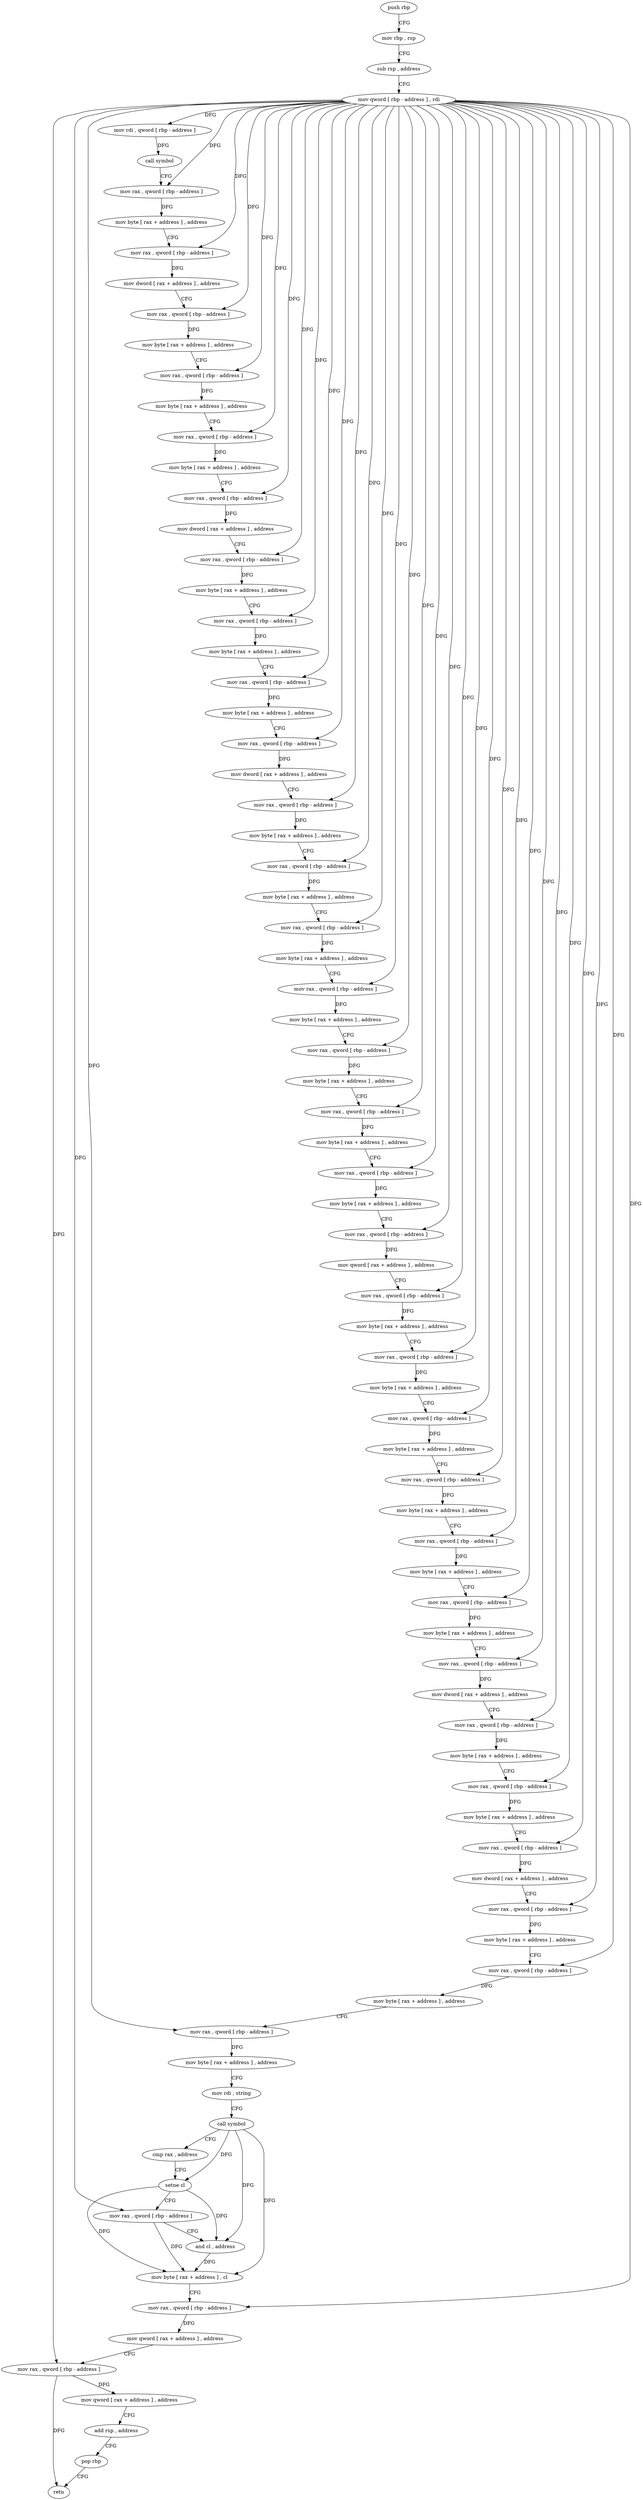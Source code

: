 digraph "func" {
"4208368" [label = "push rbp" ]
"4208369" [label = "mov rbp , rsp" ]
"4208372" [label = "sub rsp , address" ]
"4208376" [label = "mov qword [ rbp - address ] , rdi" ]
"4208380" [label = "mov rdi , qword [ rbp - address ]" ]
"4208384" [label = "call symbol" ]
"4208389" [label = "mov rax , qword [ rbp - address ]" ]
"4208393" [label = "mov byte [ rax + address ] , address" ]
"4208397" [label = "mov rax , qword [ rbp - address ]" ]
"4208401" [label = "mov dword [ rax + address ] , address" ]
"4208408" [label = "mov rax , qword [ rbp - address ]" ]
"4208412" [label = "mov byte [ rax + address ] , address" ]
"4208416" [label = "mov rax , qword [ rbp - address ]" ]
"4208420" [label = "mov byte [ rax + address ] , address" ]
"4208424" [label = "mov rax , qword [ rbp - address ]" ]
"4208428" [label = "mov byte [ rax + address ] , address" ]
"4208432" [label = "mov rax , qword [ rbp - address ]" ]
"4208436" [label = "mov dword [ rax + address ] , address" ]
"4208443" [label = "mov rax , qword [ rbp - address ]" ]
"4208447" [label = "mov byte [ rax + address ] , address" ]
"4208451" [label = "mov rax , qword [ rbp - address ]" ]
"4208455" [label = "mov byte [ rax + address ] , address" ]
"4208459" [label = "mov rax , qword [ rbp - address ]" ]
"4208463" [label = "mov byte [ rax + address ] , address" ]
"4208467" [label = "mov rax , qword [ rbp - address ]" ]
"4208471" [label = "mov dword [ rax + address ] , address" ]
"4208478" [label = "mov rax , qword [ rbp - address ]" ]
"4208482" [label = "mov byte [ rax + address ] , address" ]
"4208486" [label = "mov rax , qword [ rbp - address ]" ]
"4208490" [label = "mov byte [ rax + address ] , address" ]
"4208494" [label = "mov rax , qword [ rbp - address ]" ]
"4208498" [label = "mov byte [ rax + address ] , address" ]
"4208502" [label = "mov rax , qword [ rbp - address ]" ]
"4208506" [label = "mov byte [ rax + address ] , address" ]
"4208510" [label = "mov rax , qword [ rbp - address ]" ]
"4208514" [label = "mov byte [ rax + address ] , address" ]
"4208518" [label = "mov rax , qword [ rbp - address ]" ]
"4208522" [label = "mov byte [ rax + address ] , address" ]
"4208526" [label = "mov rax , qword [ rbp - address ]" ]
"4208530" [label = "mov byte [ rax + address ] , address" ]
"4208534" [label = "mov rax , qword [ rbp - address ]" ]
"4208538" [label = "mov qword [ rax + address ] , address" ]
"4208546" [label = "mov rax , qword [ rbp - address ]" ]
"4208550" [label = "mov byte [ rax + address ] , address" ]
"4208554" [label = "mov rax , qword [ rbp - address ]" ]
"4208558" [label = "mov byte [ rax + address ] , address" ]
"4208562" [label = "mov rax , qword [ rbp - address ]" ]
"4208566" [label = "mov byte [ rax + address ] , address" ]
"4208570" [label = "mov rax , qword [ rbp - address ]" ]
"4208574" [label = "mov byte [ rax + address ] , address" ]
"4208578" [label = "mov rax , qword [ rbp - address ]" ]
"4208582" [label = "mov byte [ rax + address ] , address" ]
"4208586" [label = "mov rax , qword [ rbp - address ]" ]
"4208590" [label = "mov byte [ rax + address ] , address" ]
"4208594" [label = "mov rax , qword [ rbp - address ]" ]
"4208598" [label = "mov dword [ rax + address ] , address" ]
"4208605" [label = "mov rax , qword [ rbp - address ]" ]
"4208609" [label = "mov byte [ rax + address ] , address" ]
"4208613" [label = "mov rax , qword [ rbp - address ]" ]
"4208617" [label = "mov byte [ rax + address ] , address" ]
"4208621" [label = "mov rax , qword [ rbp - address ]" ]
"4208625" [label = "mov dword [ rax + address ] , address" ]
"4208632" [label = "mov rax , qword [ rbp - address ]" ]
"4208636" [label = "mov byte [ rax + address ] , address" ]
"4208640" [label = "mov rax , qword [ rbp - address ]" ]
"4208644" [label = "mov byte [ rax + address ] , address" ]
"4208648" [label = "mov rax , qword [ rbp - address ]" ]
"4208652" [label = "mov byte [ rax + address ] , address" ]
"4208656" [label = "mov rdi , string" ]
"4208666" [label = "call symbol" ]
"4208671" [label = "cmp rax , address" ]
"4208675" [label = "setne cl" ]
"4208678" [label = "mov rax , qword [ rbp - address ]" ]
"4208682" [label = "and cl , address" ]
"4208685" [label = "mov byte [ rax + address ] , cl" ]
"4208688" [label = "mov rax , qword [ rbp - address ]" ]
"4208692" [label = "mov qword [ rax + address ] , address" ]
"4208700" [label = "mov rax , qword [ rbp - address ]" ]
"4208704" [label = "mov qword [ rax + address ] , address" ]
"4208712" [label = "add rsp , address" ]
"4208716" [label = "pop rbp" ]
"4208717" [label = "retn" ]
"4208368" -> "4208369" [ label = "CFG" ]
"4208369" -> "4208372" [ label = "CFG" ]
"4208372" -> "4208376" [ label = "CFG" ]
"4208376" -> "4208380" [ label = "DFG" ]
"4208376" -> "4208389" [ label = "DFG" ]
"4208376" -> "4208397" [ label = "DFG" ]
"4208376" -> "4208408" [ label = "DFG" ]
"4208376" -> "4208416" [ label = "DFG" ]
"4208376" -> "4208424" [ label = "DFG" ]
"4208376" -> "4208432" [ label = "DFG" ]
"4208376" -> "4208443" [ label = "DFG" ]
"4208376" -> "4208451" [ label = "DFG" ]
"4208376" -> "4208459" [ label = "DFG" ]
"4208376" -> "4208467" [ label = "DFG" ]
"4208376" -> "4208478" [ label = "DFG" ]
"4208376" -> "4208486" [ label = "DFG" ]
"4208376" -> "4208494" [ label = "DFG" ]
"4208376" -> "4208502" [ label = "DFG" ]
"4208376" -> "4208510" [ label = "DFG" ]
"4208376" -> "4208518" [ label = "DFG" ]
"4208376" -> "4208526" [ label = "DFG" ]
"4208376" -> "4208534" [ label = "DFG" ]
"4208376" -> "4208546" [ label = "DFG" ]
"4208376" -> "4208554" [ label = "DFG" ]
"4208376" -> "4208562" [ label = "DFG" ]
"4208376" -> "4208570" [ label = "DFG" ]
"4208376" -> "4208578" [ label = "DFG" ]
"4208376" -> "4208586" [ label = "DFG" ]
"4208376" -> "4208594" [ label = "DFG" ]
"4208376" -> "4208605" [ label = "DFG" ]
"4208376" -> "4208613" [ label = "DFG" ]
"4208376" -> "4208621" [ label = "DFG" ]
"4208376" -> "4208632" [ label = "DFG" ]
"4208376" -> "4208640" [ label = "DFG" ]
"4208376" -> "4208648" [ label = "DFG" ]
"4208376" -> "4208678" [ label = "DFG" ]
"4208376" -> "4208688" [ label = "DFG" ]
"4208376" -> "4208700" [ label = "DFG" ]
"4208380" -> "4208384" [ label = "DFG" ]
"4208384" -> "4208389" [ label = "CFG" ]
"4208389" -> "4208393" [ label = "DFG" ]
"4208393" -> "4208397" [ label = "CFG" ]
"4208397" -> "4208401" [ label = "DFG" ]
"4208401" -> "4208408" [ label = "CFG" ]
"4208408" -> "4208412" [ label = "DFG" ]
"4208412" -> "4208416" [ label = "CFG" ]
"4208416" -> "4208420" [ label = "DFG" ]
"4208420" -> "4208424" [ label = "CFG" ]
"4208424" -> "4208428" [ label = "DFG" ]
"4208428" -> "4208432" [ label = "CFG" ]
"4208432" -> "4208436" [ label = "DFG" ]
"4208436" -> "4208443" [ label = "CFG" ]
"4208443" -> "4208447" [ label = "DFG" ]
"4208447" -> "4208451" [ label = "CFG" ]
"4208451" -> "4208455" [ label = "DFG" ]
"4208455" -> "4208459" [ label = "CFG" ]
"4208459" -> "4208463" [ label = "DFG" ]
"4208463" -> "4208467" [ label = "CFG" ]
"4208467" -> "4208471" [ label = "DFG" ]
"4208471" -> "4208478" [ label = "CFG" ]
"4208478" -> "4208482" [ label = "DFG" ]
"4208482" -> "4208486" [ label = "CFG" ]
"4208486" -> "4208490" [ label = "DFG" ]
"4208490" -> "4208494" [ label = "CFG" ]
"4208494" -> "4208498" [ label = "DFG" ]
"4208498" -> "4208502" [ label = "CFG" ]
"4208502" -> "4208506" [ label = "DFG" ]
"4208506" -> "4208510" [ label = "CFG" ]
"4208510" -> "4208514" [ label = "DFG" ]
"4208514" -> "4208518" [ label = "CFG" ]
"4208518" -> "4208522" [ label = "DFG" ]
"4208522" -> "4208526" [ label = "CFG" ]
"4208526" -> "4208530" [ label = "DFG" ]
"4208530" -> "4208534" [ label = "CFG" ]
"4208534" -> "4208538" [ label = "DFG" ]
"4208538" -> "4208546" [ label = "CFG" ]
"4208546" -> "4208550" [ label = "DFG" ]
"4208550" -> "4208554" [ label = "CFG" ]
"4208554" -> "4208558" [ label = "DFG" ]
"4208558" -> "4208562" [ label = "CFG" ]
"4208562" -> "4208566" [ label = "DFG" ]
"4208566" -> "4208570" [ label = "CFG" ]
"4208570" -> "4208574" [ label = "DFG" ]
"4208574" -> "4208578" [ label = "CFG" ]
"4208578" -> "4208582" [ label = "DFG" ]
"4208582" -> "4208586" [ label = "CFG" ]
"4208586" -> "4208590" [ label = "DFG" ]
"4208590" -> "4208594" [ label = "CFG" ]
"4208594" -> "4208598" [ label = "DFG" ]
"4208598" -> "4208605" [ label = "CFG" ]
"4208605" -> "4208609" [ label = "DFG" ]
"4208609" -> "4208613" [ label = "CFG" ]
"4208613" -> "4208617" [ label = "DFG" ]
"4208617" -> "4208621" [ label = "CFG" ]
"4208621" -> "4208625" [ label = "DFG" ]
"4208625" -> "4208632" [ label = "CFG" ]
"4208632" -> "4208636" [ label = "DFG" ]
"4208636" -> "4208640" [ label = "CFG" ]
"4208640" -> "4208644" [ label = "DFG" ]
"4208644" -> "4208648" [ label = "CFG" ]
"4208648" -> "4208652" [ label = "DFG" ]
"4208652" -> "4208656" [ label = "CFG" ]
"4208656" -> "4208666" [ label = "CFG" ]
"4208666" -> "4208671" [ label = "CFG" ]
"4208666" -> "4208675" [ label = "DFG" ]
"4208666" -> "4208682" [ label = "DFG" ]
"4208666" -> "4208685" [ label = "DFG" ]
"4208671" -> "4208675" [ label = "CFG" ]
"4208675" -> "4208678" [ label = "CFG" ]
"4208675" -> "4208682" [ label = "DFG" ]
"4208675" -> "4208685" [ label = "DFG" ]
"4208678" -> "4208682" [ label = "CFG" ]
"4208678" -> "4208685" [ label = "DFG" ]
"4208682" -> "4208685" [ label = "DFG" ]
"4208685" -> "4208688" [ label = "CFG" ]
"4208688" -> "4208692" [ label = "DFG" ]
"4208692" -> "4208700" [ label = "CFG" ]
"4208700" -> "4208704" [ label = "DFG" ]
"4208700" -> "4208717" [ label = "DFG" ]
"4208704" -> "4208712" [ label = "CFG" ]
"4208712" -> "4208716" [ label = "CFG" ]
"4208716" -> "4208717" [ label = "CFG" ]
}

